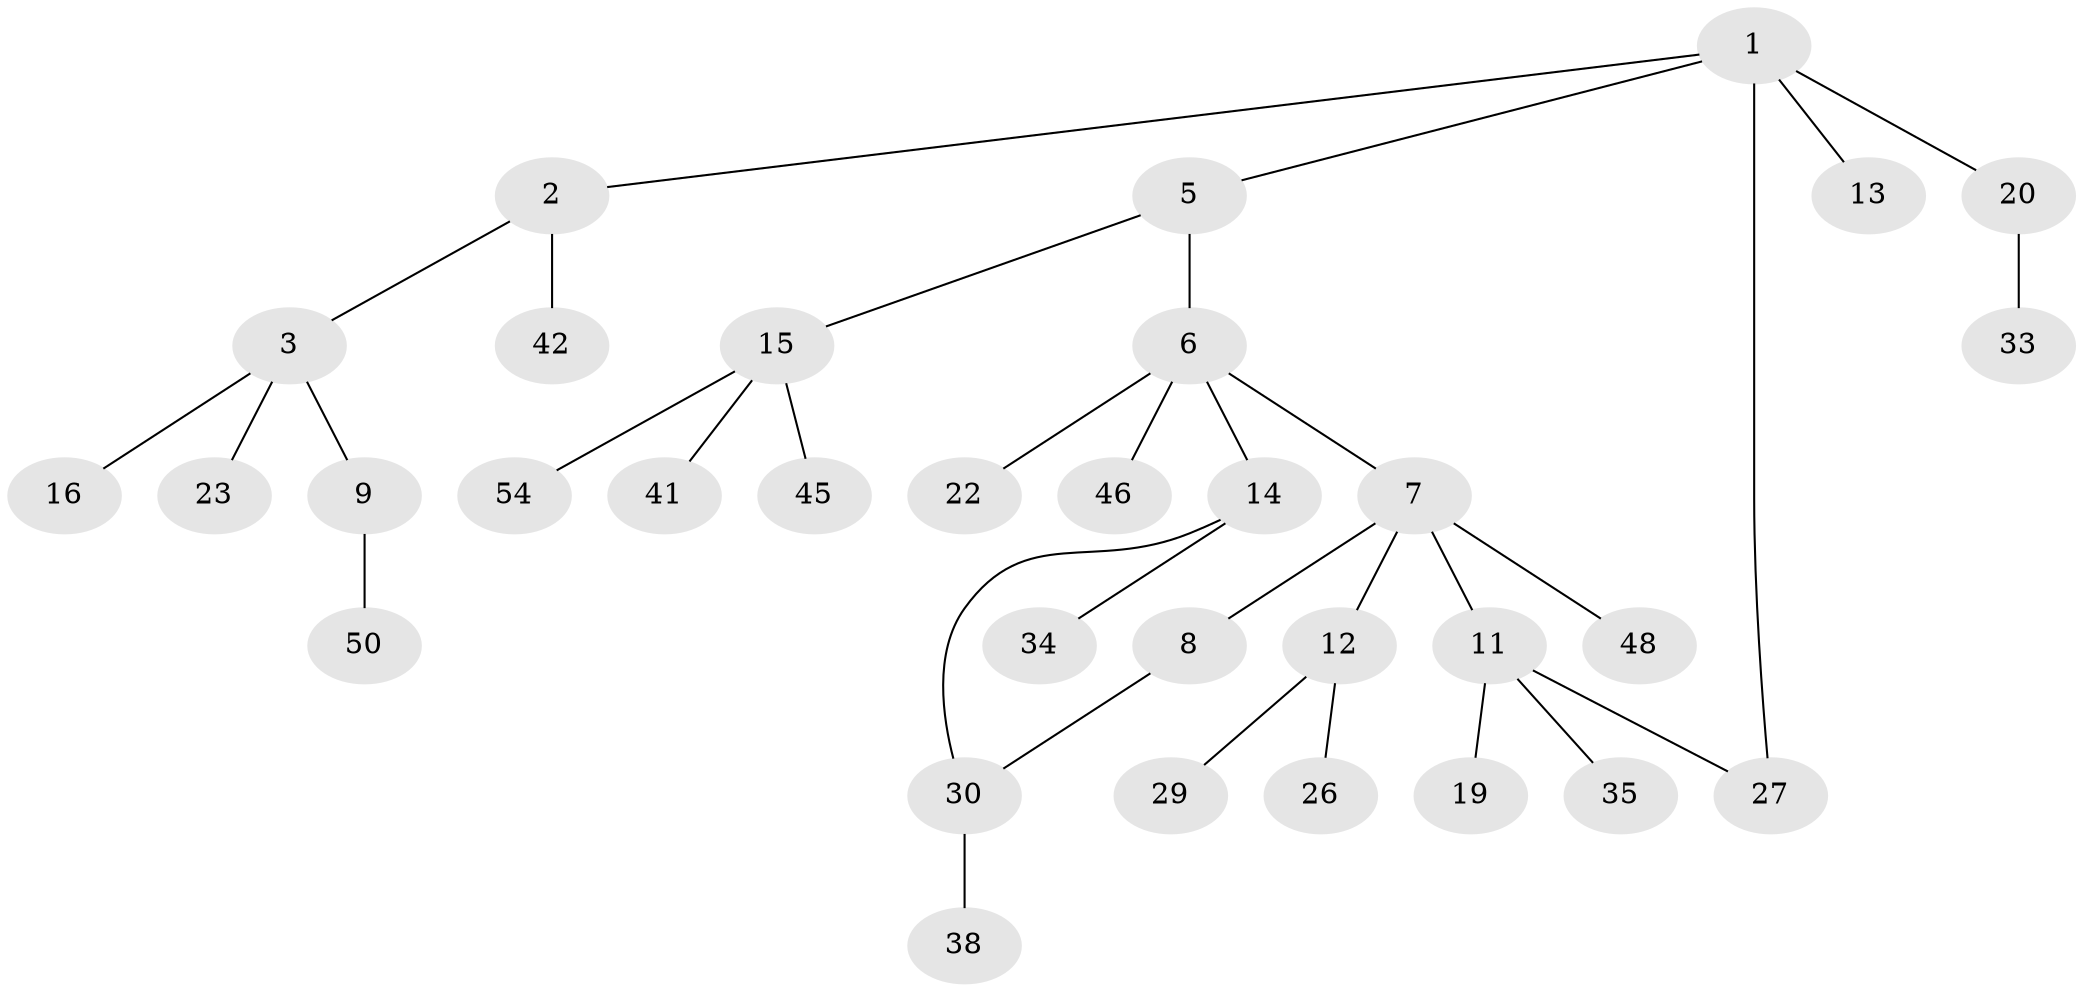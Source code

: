 // Generated by graph-tools (version 1.1) at 2025/23/03/03/25 07:23:33]
// undirected, 33 vertices, 34 edges
graph export_dot {
graph [start="1"]
  node [color=gray90,style=filled];
  1 [super="+36"];
  2 [super="+32"];
  3 [super="+4"];
  5 [super="+52"];
  6 [super="+10"];
  7 [super="+17"];
  8 [super="+37"];
  9 [super="+28"];
  11 [super="+18"];
  12 [super="+25"];
  13 [super="+21"];
  14 [super="+24"];
  15 [super="+53"];
  16;
  19 [super="+43"];
  20 [super="+31"];
  22 [super="+51"];
  23;
  26;
  27 [super="+49"];
  29;
  30;
  33 [super="+39"];
  34 [super="+44"];
  35 [super="+40"];
  38 [super="+47"];
  41;
  42;
  45;
  46;
  48;
  50;
  54;
  1 -- 2;
  1 -- 5;
  1 -- 13;
  1 -- 20;
  1 -- 27;
  2 -- 3;
  2 -- 42;
  3 -- 9;
  3 -- 16;
  3 -- 23;
  5 -- 6;
  5 -- 15;
  6 -- 7;
  6 -- 22;
  6 -- 46;
  6 -- 14;
  7 -- 8;
  7 -- 11;
  7 -- 12;
  7 -- 48;
  8 -- 30;
  9 -- 50;
  11 -- 27;
  11 -- 35;
  11 -- 19;
  12 -- 26;
  12 -- 29;
  14 -- 30;
  14 -- 34;
  15 -- 41;
  15 -- 45;
  15 -- 54;
  20 -- 33;
  30 -- 38;
}
